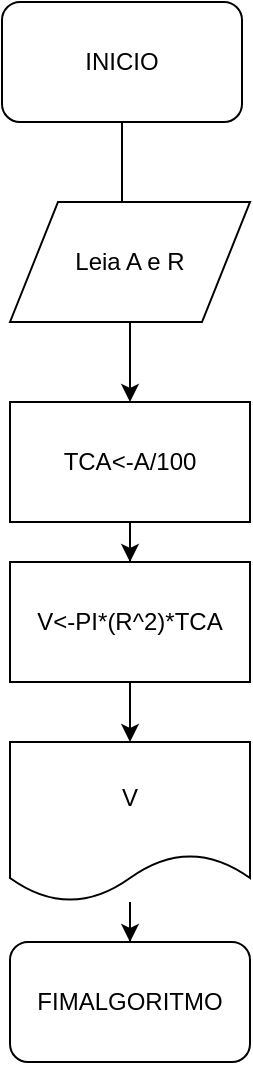 <mxfile version="12.7.9" type="device"><diagram id="rLi3akt-UZbT8LLfRL6k" name="Página-1"><mxGraphModel dx="868" dy="534" grid="1" gridSize="10" guides="1" tooltips="1" connect="1" arrows="1" fold="1" page="1" pageScale="1" pageWidth="827" pageHeight="1169" math="0" shadow="0"><root><mxCell id="0"/><mxCell id="1" parent="0"/><mxCell id="LkGHB7A_W3d-qJyVLxO6-3" value="" style="edgeStyle=orthogonalEdgeStyle;rounded=0;orthogonalLoop=1;jettySize=auto;html=1;" edge="1" parent="1" source="LkGHB7A_W3d-qJyVLxO6-1"><mxGeometry relative="1" as="geometry"><mxPoint x="410" y="160" as="targetPoint"/></mxGeometry></mxCell><mxCell id="LkGHB7A_W3d-qJyVLxO6-1" value="INICIO" style="rounded=1;whiteSpace=wrap;html=1;" vertex="1" parent="1"><mxGeometry x="350" y="20" width="120" height="60" as="geometry"/></mxCell><mxCell id="LkGHB7A_W3d-qJyVLxO6-10" style="edgeStyle=orthogonalEdgeStyle;rounded=0;orthogonalLoop=1;jettySize=auto;html=1;entryX=0.5;entryY=0;entryDx=0;entryDy=0;" edge="1" parent="1" source="LkGHB7A_W3d-qJyVLxO6-4" target="LkGHB7A_W3d-qJyVLxO6-8"><mxGeometry relative="1" as="geometry"/></mxCell><mxCell id="LkGHB7A_W3d-qJyVLxO6-4" value="Leia A e R" style="shape=parallelogram;perimeter=parallelogramPerimeter;whiteSpace=wrap;html=1;" vertex="1" parent="1"><mxGeometry x="354" y="120" width="120" height="60" as="geometry"/></mxCell><mxCell id="LkGHB7A_W3d-qJyVLxO6-12" value="" style="edgeStyle=orthogonalEdgeStyle;rounded=0;orthogonalLoop=1;jettySize=auto;html=1;" edge="1" parent="1" source="LkGHB7A_W3d-qJyVLxO6-8" target="LkGHB7A_W3d-qJyVLxO6-11"><mxGeometry relative="1" as="geometry"/></mxCell><mxCell id="LkGHB7A_W3d-qJyVLxO6-8" value="TCA&amp;lt;-A/100" style="rounded=0;whiteSpace=wrap;html=1;" vertex="1" parent="1"><mxGeometry x="354" y="220" width="120" height="60" as="geometry"/></mxCell><mxCell id="LkGHB7A_W3d-qJyVLxO6-14" value="" style="edgeStyle=orthogonalEdgeStyle;rounded=0;orthogonalLoop=1;jettySize=auto;html=1;" edge="1" parent="1" source="LkGHB7A_W3d-qJyVLxO6-11" target="LkGHB7A_W3d-qJyVLxO6-13"><mxGeometry relative="1" as="geometry"/></mxCell><mxCell id="LkGHB7A_W3d-qJyVLxO6-11" value="V&amp;lt;-PI*(R^2)*TCA" style="rounded=0;whiteSpace=wrap;html=1;" vertex="1" parent="1"><mxGeometry x="354" y="300" width="120" height="60" as="geometry"/></mxCell><mxCell id="LkGHB7A_W3d-qJyVLxO6-16" value="" style="edgeStyle=orthogonalEdgeStyle;rounded=0;orthogonalLoop=1;jettySize=auto;html=1;" edge="1" parent="1" source="LkGHB7A_W3d-qJyVLxO6-13" target="LkGHB7A_W3d-qJyVLxO6-15"><mxGeometry relative="1" as="geometry"/></mxCell><mxCell id="LkGHB7A_W3d-qJyVLxO6-13" value="V" style="shape=document;whiteSpace=wrap;html=1;boundedLbl=1;" vertex="1" parent="1"><mxGeometry x="354" y="390" width="120" height="80" as="geometry"/></mxCell><mxCell id="LkGHB7A_W3d-qJyVLxO6-15" value="FIMALGORITMO" style="rounded=1;whiteSpace=wrap;html=1;" vertex="1" parent="1"><mxGeometry x="354" y="490" width="120" height="60" as="geometry"/></mxCell></root></mxGraphModel></diagram></mxfile>